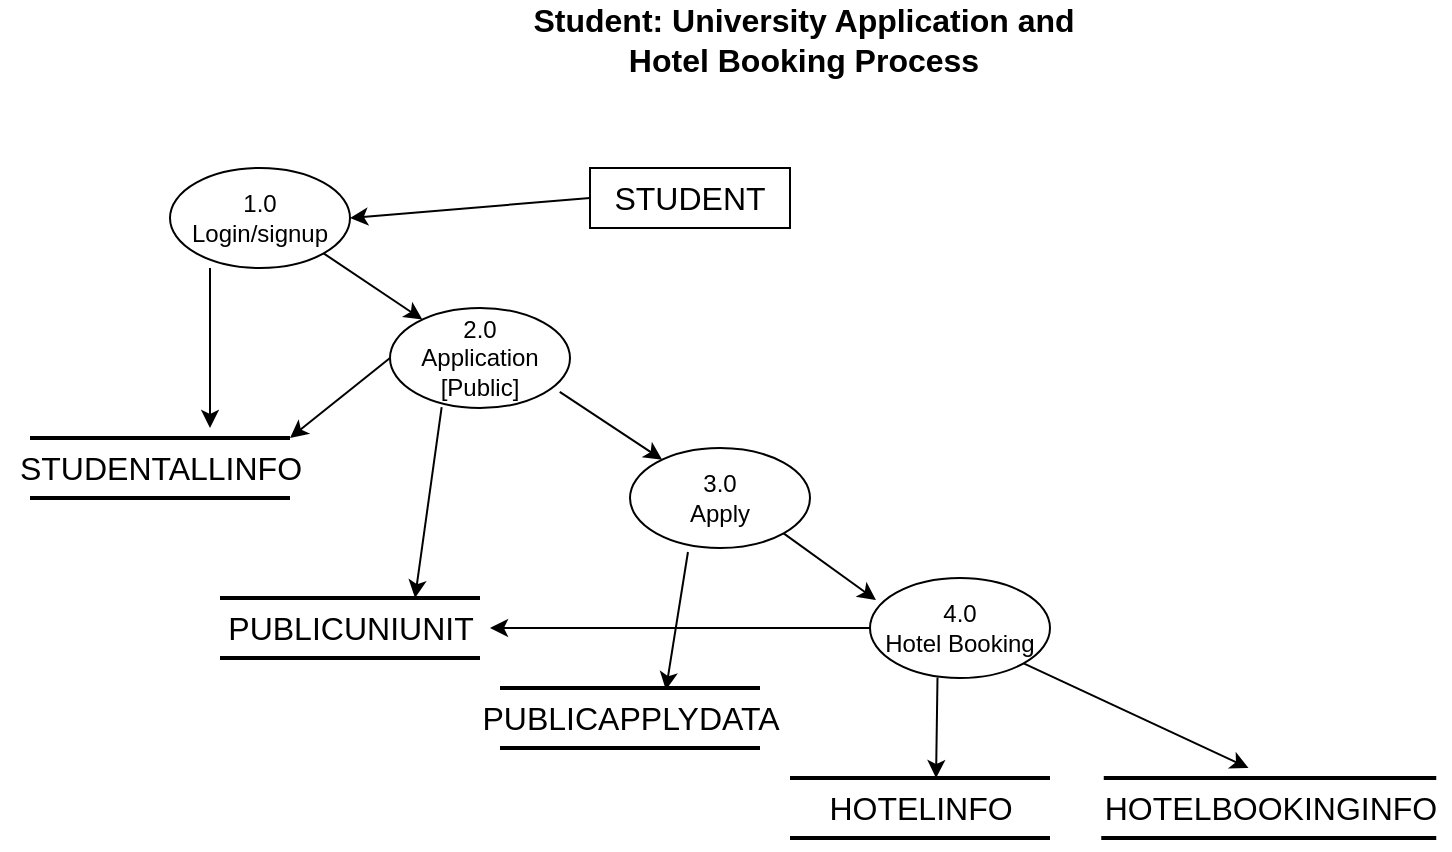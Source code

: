 <mxfile version="12.7.4" type="github">
  <diagram id="9igphwpJTSqrZ78agBEg" name="Page-1">
    <mxGraphModel dx="1718" dy="460" grid="1" gridSize="10" guides="1" tooltips="1" connect="1" arrows="1" fold="1" page="1" pageScale="1" pageWidth="850" pageHeight="1100" math="0" shadow="0">
      <root>
        <mxCell id="0" />
        <mxCell id="1" parent="0" />
        <mxCell id="l8urjQfcuTqYPJL1e2Fy-1" value="1.0&lt;br&gt;Login/signup" style="ellipse;whiteSpace=wrap;html=1;" parent="1" vertex="1">
          <mxGeometry x="80" y="100" width="90" height="50" as="geometry" />
        </mxCell>
        <mxCell id="l8urjQfcuTqYPJL1e2Fy-2" value="Student: University Application and Hotel Booking Process" style="text;html=1;strokeColor=none;fillColor=none;align=center;verticalAlign=middle;whiteSpace=wrap;rounded=0;fontSize=16;fontStyle=1" parent="1" vertex="1">
          <mxGeometry x="246.88" y="21" width="300" height="29" as="geometry" />
        </mxCell>
        <mxCell id="l8urjQfcuTqYPJL1e2Fy-4" value="2.0&lt;br&gt;Application&lt;br&gt;[Public]" style="ellipse;whiteSpace=wrap;html=1;" parent="1" vertex="1">
          <mxGeometry x="190" y="170" width="90" height="50" as="geometry" />
        </mxCell>
        <mxCell id="l8urjQfcuTqYPJL1e2Fy-5" style="edgeStyle=orthogonalEdgeStyle;rounded=0;orthogonalLoop=1;jettySize=auto;html=1;exitX=0.5;exitY=1;exitDx=0;exitDy=0;fontSize=16;" parent="1" source="l8urjQfcuTqYPJL1e2Fy-4" target="l8urjQfcuTqYPJL1e2Fy-4" edge="1">
          <mxGeometry relative="1" as="geometry" />
        </mxCell>
        <mxCell id="l8urjQfcuTqYPJL1e2Fy-7" value="3.0&lt;br&gt;Apply" style="ellipse;whiteSpace=wrap;html=1;" parent="1" vertex="1">
          <mxGeometry x="310" y="240" width="90" height="50" as="geometry" />
        </mxCell>
        <mxCell id="l8urjQfcuTqYPJL1e2Fy-8" value="4.0&lt;br&gt;Hotel Booking" style="ellipse;whiteSpace=wrap;html=1;" parent="1" vertex="1">
          <mxGeometry x="430" y="305" width="90" height="50" as="geometry" />
        </mxCell>
        <mxCell id="l8urjQfcuTqYPJL1e2Fy-12" value="STUDENT" style="rounded=0;whiteSpace=wrap;html=1;fontSize=16;" parent="1" vertex="1">
          <mxGeometry x="290" y="100" width="100" height="30" as="geometry" />
        </mxCell>
        <mxCell id="l8urjQfcuTqYPJL1e2Fy-14" value="" style="line;strokeWidth=2;html=1;fontSize=16;" parent="1" vertex="1">
          <mxGeometry x="10" y="230" width="130" height="10" as="geometry" />
        </mxCell>
        <mxCell id="l8urjQfcuTqYPJL1e2Fy-16" value="" style="line;strokeWidth=2;html=1;fontSize=16;" parent="1" vertex="1">
          <mxGeometry x="10" y="260" width="130" height="10" as="geometry" />
        </mxCell>
        <mxCell id="l8urjQfcuTqYPJL1e2Fy-17" value="STUDENTALLINFO" style="text;html=1;align=center;verticalAlign=middle;resizable=0;points=[];autosize=1;fontSize=16;" parent="1" vertex="1">
          <mxGeometry x="-5" y="240" width="160" height="20" as="geometry" />
        </mxCell>
        <mxCell id="l8urjQfcuTqYPJL1e2Fy-19" value="" style="endArrow=classic;html=1;fontSize=16;" parent="1" edge="1">
          <mxGeometry width="50" height="50" relative="1" as="geometry">
            <mxPoint x="100" y="150" as="sourcePoint" />
            <mxPoint x="100" y="230" as="targetPoint" />
          </mxGeometry>
        </mxCell>
        <mxCell id="l8urjQfcuTqYPJL1e2Fy-20" value="" style="endArrow=classic;html=1;fontSize=16;exitX=1;exitY=1;exitDx=0;exitDy=0;" parent="1" source="l8urjQfcuTqYPJL1e2Fy-1" target="l8urjQfcuTqYPJL1e2Fy-4" edge="1">
          <mxGeometry width="50" height="50" relative="1" as="geometry">
            <mxPoint x="470" y="380" as="sourcePoint" />
            <mxPoint x="520" y="330" as="targetPoint" />
          </mxGeometry>
        </mxCell>
        <mxCell id="l8urjQfcuTqYPJL1e2Fy-22" value="" style="line;strokeWidth=2;html=1;fontSize=16;" parent="1" vertex="1">
          <mxGeometry x="105" y="340" width="130" height="10" as="geometry" />
        </mxCell>
        <mxCell id="l8urjQfcuTqYPJL1e2Fy-23" value="PUBLICUNIUNIT" style="text;html=1;align=center;verticalAlign=middle;resizable=0;points=[];autosize=1;fontSize=16;" parent="1" vertex="1">
          <mxGeometry x="100" y="320" width="140" height="20" as="geometry" />
        </mxCell>
        <mxCell id="l8urjQfcuTqYPJL1e2Fy-24" value="" style="line;strokeWidth=2;html=1;fontSize=16;" parent="1" vertex="1">
          <mxGeometry x="105" y="310" width="130" height="10" as="geometry" />
        </mxCell>
        <mxCell id="l8urjQfcuTqYPJL1e2Fy-25" value="" style="endArrow=classic;html=1;fontSize=16;exitX=0.287;exitY=0.991;exitDx=0;exitDy=0;exitPerimeter=0;entryX=0.75;entryY=0.5;entryDx=0;entryDy=0;entryPerimeter=0;" parent="1" source="l8urjQfcuTqYPJL1e2Fy-4" target="l8urjQfcuTqYPJL1e2Fy-24" edge="1">
          <mxGeometry width="50" height="50" relative="1" as="geometry">
            <mxPoint x="130" y="350" as="sourcePoint" />
            <mxPoint x="180" y="300" as="targetPoint" />
          </mxGeometry>
        </mxCell>
        <mxCell id="l8urjQfcuTqYPJL1e2Fy-26" value="" style="endArrow=classic;html=1;fontSize=16;exitX=0.943;exitY=0.839;exitDx=0;exitDy=0;exitPerimeter=0;" parent="1" source="l8urjQfcuTqYPJL1e2Fy-4" target="l8urjQfcuTqYPJL1e2Fy-7" edge="1">
          <mxGeometry width="50" height="50" relative="1" as="geometry">
            <mxPoint x="200" y="440" as="sourcePoint" />
            <mxPoint x="250" y="390" as="targetPoint" />
          </mxGeometry>
        </mxCell>
        <mxCell id="l8urjQfcuTqYPJL1e2Fy-27" value="" style="endArrow=classic;html=1;fontSize=16;exitX=0;exitY=0.5;exitDx=0;exitDy=0;entryX=1;entryY=0.5;entryDx=0;entryDy=0;entryPerimeter=0;" parent="1" source="l8urjQfcuTqYPJL1e2Fy-4" target="l8urjQfcuTqYPJL1e2Fy-14" edge="1">
          <mxGeometry width="50" height="50" relative="1" as="geometry">
            <mxPoint x="200" y="330" as="sourcePoint" />
            <mxPoint x="250" y="280" as="targetPoint" />
          </mxGeometry>
        </mxCell>
        <mxCell id="l8urjQfcuTqYPJL1e2Fy-30" value="" style="line;strokeWidth=2;html=1;fontSize=16;" parent="1" vertex="1">
          <mxGeometry x="245" y="385" width="130" height="10" as="geometry" />
        </mxCell>
        <mxCell id="l8urjQfcuTqYPJL1e2Fy-31" value="PUBLICAPPLYDATA" style="text;html=1;align=center;verticalAlign=middle;resizable=0;points=[];autosize=1;fontSize=16;" parent="1" vertex="1">
          <mxGeometry x="230" y="365" width="160" height="20" as="geometry" />
        </mxCell>
        <mxCell id="l8urjQfcuTqYPJL1e2Fy-32" value="" style="line;strokeWidth=2;html=1;fontSize=16;" parent="1" vertex="1">
          <mxGeometry x="245" y="355" width="130" height="10" as="geometry" />
        </mxCell>
        <mxCell id="l8urjQfcuTqYPJL1e2Fy-33" value="" style="endArrow=classic;html=1;fontSize=16;exitX=0.322;exitY=1.04;exitDx=0;exitDy=0;exitPerimeter=0;entryX=0.638;entryY=0.6;entryDx=0;entryDy=0;entryPerimeter=0;" parent="1" source="l8urjQfcuTqYPJL1e2Fy-7" target="l8urjQfcuTqYPJL1e2Fy-32" edge="1">
          <mxGeometry width="50" height="50" relative="1" as="geometry">
            <mxPoint x="390" y="310" as="sourcePoint" />
            <mxPoint x="440" y="260" as="targetPoint" />
          </mxGeometry>
        </mxCell>
        <mxCell id="l8urjQfcuTqYPJL1e2Fy-34" value="" style="endArrow=classic;html=1;fontSize=16;exitX=1;exitY=1;exitDx=0;exitDy=0;entryX=0.033;entryY=0.22;entryDx=0;entryDy=0;entryPerimeter=0;" parent="1" source="l8urjQfcuTqYPJL1e2Fy-7" target="l8urjQfcuTqYPJL1e2Fy-8" edge="1">
          <mxGeometry width="50" height="50" relative="1" as="geometry">
            <mxPoint x="390" y="310" as="sourcePoint" />
            <mxPoint x="440" y="260" as="targetPoint" />
          </mxGeometry>
        </mxCell>
        <mxCell id="l8urjQfcuTqYPJL1e2Fy-35" value="" style="line;strokeWidth=2;html=1;fontSize=16;" parent="1" vertex="1">
          <mxGeometry x="390" y="430" width="130" height="10" as="geometry" />
        </mxCell>
        <mxCell id="l8urjQfcuTqYPJL1e2Fy-36" value="HOTELINFO" style="text;html=1;align=center;verticalAlign=middle;resizable=0;points=[];autosize=1;fontSize=16;" parent="1" vertex="1">
          <mxGeometry x="400" y="410" width="110" height="20" as="geometry" />
        </mxCell>
        <mxCell id="l8urjQfcuTqYPJL1e2Fy-37" value="" style="line;strokeWidth=2;html=1;fontSize=16;" parent="1" vertex="1">
          <mxGeometry x="390" y="400" width="130" height="10" as="geometry" />
        </mxCell>
        <mxCell id="l8urjQfcuTqYPJL1e2Fy-38" value="" style="endArrow=classic;html=1;fontSize=16;exitX=0;exitY=0.5;exitDx=0;exitDy=0;" parent="1" source="l8urjQfcuTqYPJL1e2Fy-8" target="l8urjQfcuTqYPJL1e2Fy-23" edge="1">
          <mxGeometry width="50" height="50" relative="1" as="geometry">
            <mxPoint x="390" y="310" as="sourcePoint" />
            <mxPoint x="440" y="260" as="targetPoint" />
          </mxGeometry>
        </mxCell>
        <mxCell id="l8urjQfcuTqYPJL1e2Fy-39" value="" style="endArrow=classic;html=1;fontSize=16;entryX=0.573;entryY=-0.25;entryDx=0;entryDy=0;entryPerimeter=0;exitX=0.375;exitY=0.994;exitDx=0;exitDy=0;exitPerimeter=0;" parent="1" source="l8urjQfcuTqYPJL1e2Fy-8" target="l8urjQfcuTqYPJL1e2Fy-36" edge="1">
          <mxGeometry width="50" height="50" relative="1" as="geometry">
            <mxPoint x="463" y="360" as="sourcePoint" />
            <mxPoint x="440" y="260" as="targetPoint" />
          </mxGeometry>
        </mxCell>
        <mxCell id="l8urjQfcuTqYPJL1e2Fy-40" value="" style="line;strokeWidth=2;html=1;fontSize=16;" parent="1" vertex="1">
          <mxGeometry x="545.63" y="430" width="167.5" height="10" as="geometry" />
        </mxCell>
        <mxCell id="l8urjQfcuTqYPJL1e2Fy-41" value="HOTELBOOKINGINFO" style="text;html=1;align=center;verticalAlign=middle;resizable=0;points=[];autosize=1;fontSize=16;" parent="1" vertex="1">
          <mxGeometry x="540" y="410" width="180" height="20" as="geometry" />
        </mxCell>
        <mxCell id="l8urjQfcuTqYPJL1e2Fy-42" value="" style="line;strokeWidth=2;html=1;fontSize=16;" parent="1" vertex="1">
          <mxGeometry x="546.88" y="400" width="166.25" height="10" as="geometry" />
        </mxCell>
        <mxCell id="l8urjQfcuTqYPJL1e2Fy-43" value="" style="endArrow=classic;html=1;fontSize=16;exitX=1;exitY=1;exitDx=0;exitDy=0;" parent="1" source="l8urjQfcuTqYPJL1e2Fy-8" target="l8urjQfcuTqYPJL1e2Fy-42" edge="1">
          <mxGeometry width="50" height="50" relative="1" as="geometry">
            <mxPoint x="370" y="340" as="sourcePoint" />
            <mxPoint x="420" y="290" as="targetPoint" />
          </mxGeometry>
        </mxCell>
        <mxCell id="l8urjQfcuTqYPJL1e2Fy-44" value="" style="endArrow=classic;html=1;fontSize=16;entryX=1;entryY=0.5;entryDx=0;entryDy=0;exitX=0;exitY=0.5;exitDx=0;exitDy=0;" parent="1" source="l8urjQfcuTqYPJL1e2Fy-12" target="l8urjQfcuTqYPJL1e2Fy-1" edge="1">
          <mxGeometry width="50" height="50" relative="1" as="geometry">
            <mxPoint x="500" y="170" as="sourcePoint" />
            <mxPoint x="330" y="150" as="targetPoint" />
          </mxGeometry>
        </mxCell>
      </root>
    </mxGraphModel>
  </diagram>
</mxfile>
